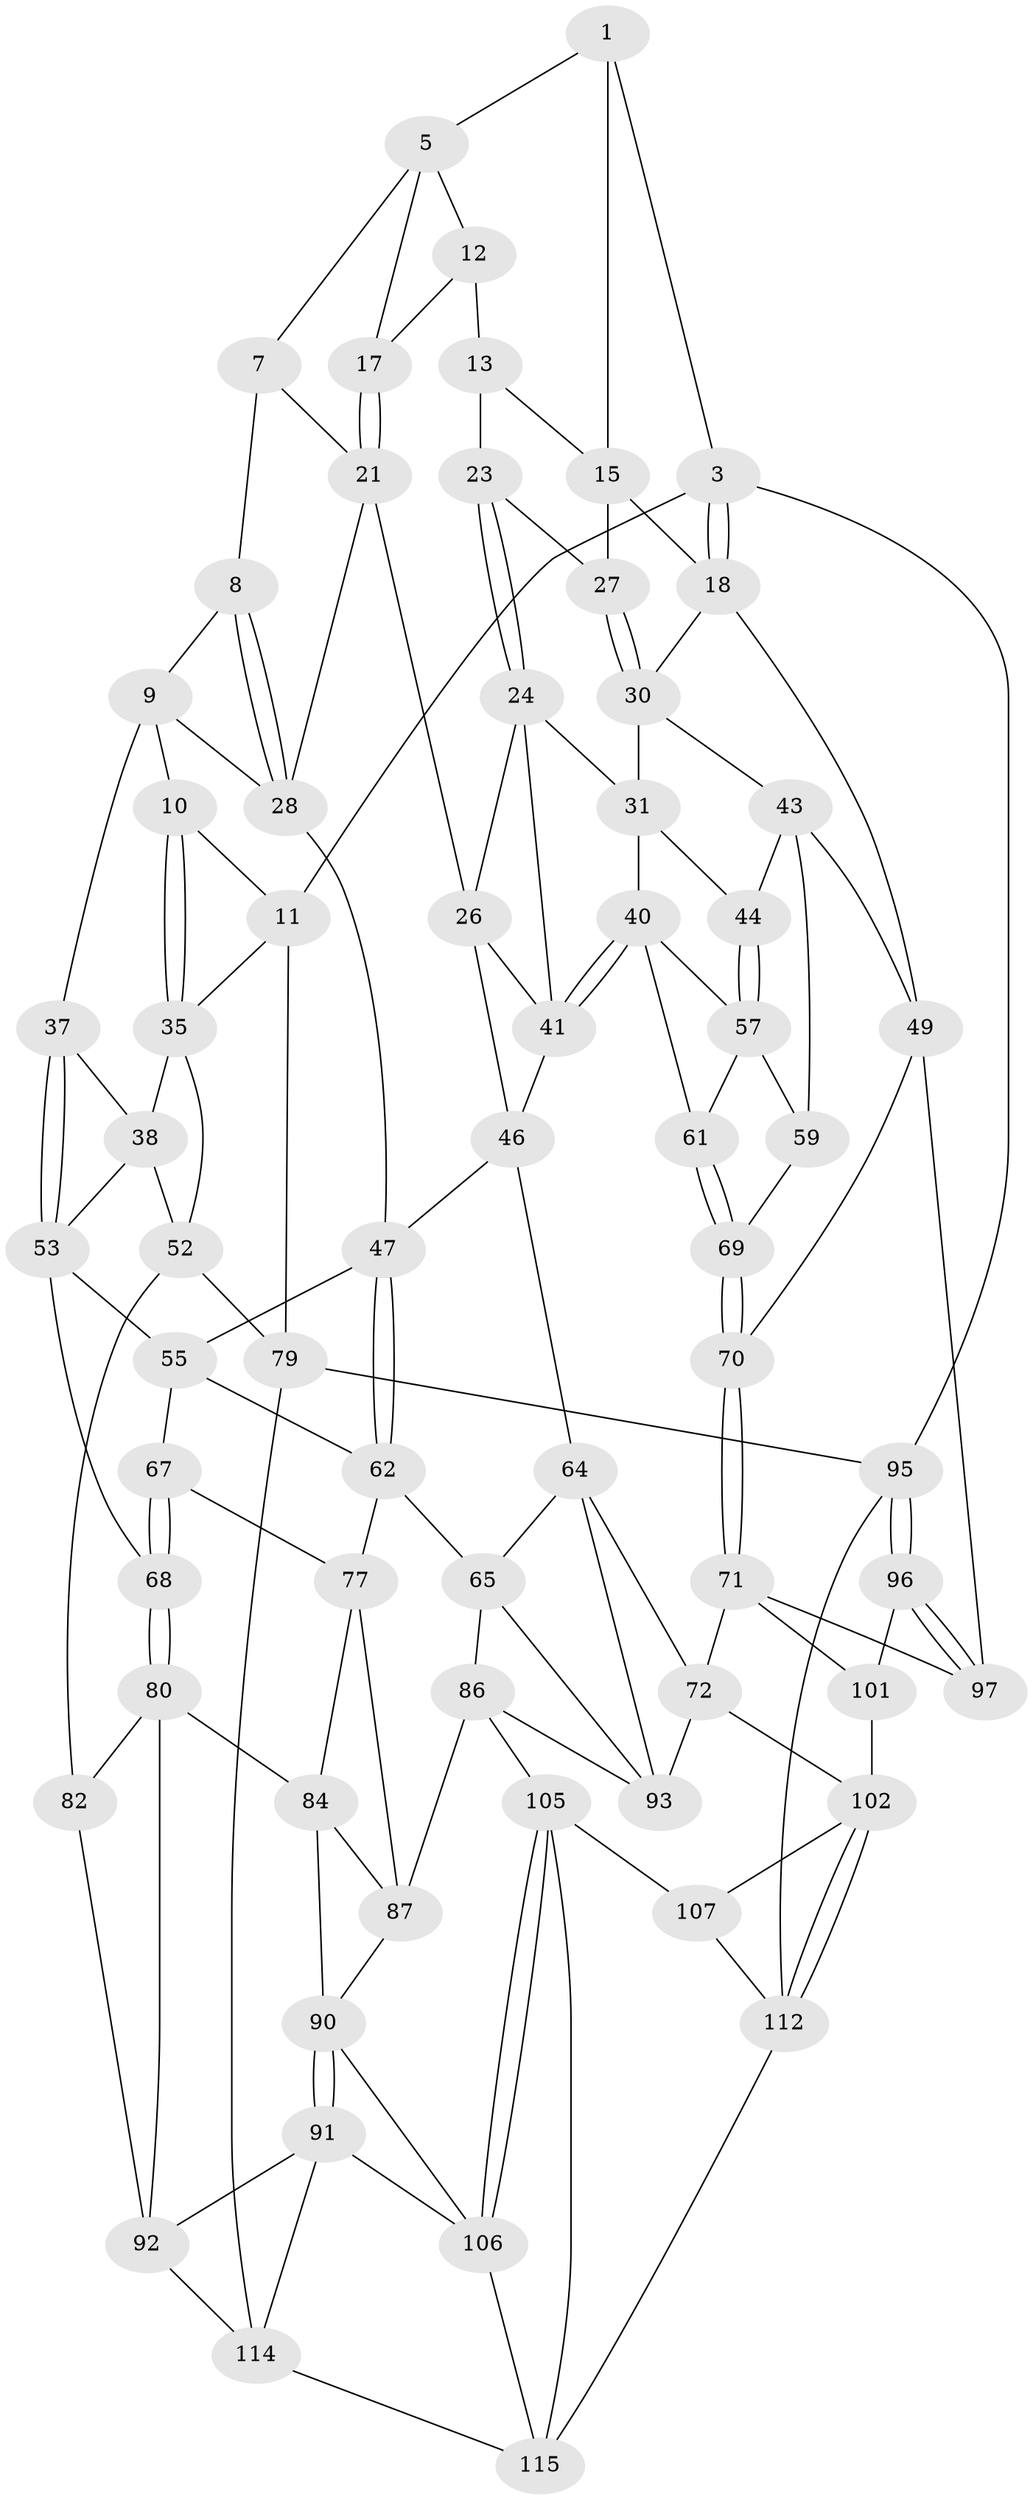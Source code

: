 // original degree distribution, {3: 0.01680672268907563, 5: 0.5210084033613446, 6: 0.2184873949579832, 4: 0.24369747899159663}
// Generated by graph-tools (version 1.1) at 2025/42/03/06/25 10:42:32]
// undirected, 68 vertices, 145 edges
graph export_dot {
graph [start="1"]
  node [color=gray90,style=filled];
  1 [pos="+0.4836030855253229+0",super="+2"];
  3 [pos="+1+0",super="+4"];
  5 [pos="+0.4904817212331111+0",super="+6"];
  7 [pos="+0.39557755075995654+0.09380201374607472"];
  8 [pos="+0.3238285171677801+0.11836318310848769"];
  9 [pos="+0.2156539110386547+0.12178699343709998",super="+34"];
  10 [pos="+0.21526240341659184+0.12168821702945941"];
  11 [pos="+0.19536354277384238+0.07391265494873588",super="+29"];
  12 [pos="+0.5527299951824206+0.009145151961460506",super="+16"];
  13 [pos="+0.6433119138240683+0.07115130248041356",super="+14"];
  15 [pos="+0.8012730107795554+0",super="+20"];
  17 [pos="+0.551313395429032+0.23272586188690766"];
  18 [pos="+1+0.17557257815956412",super="+19"];
  21 [pos="+0.5509110664340421+0.2362952792744894",super="+22"];
  23 [pos="+0.7537721737965153+0.12256474448002286"];
  24 [pos="+0.6778026588947639+0.2501366031704391",super="+25"];
  26 [pos="+0.5567938197373185+0.23849243574708964",super="+45"];
  27 [pos="+0.8552825158916577+0.2177163595175603"];
  28 [pos="+0.48145794987003854+0.28134127516834045",super="+33"];
  30 [pos="+0.8686804411668203+0.2810552771925926",super="+32"];
  31 [pos="+0.7246347322704298+0.2811398632109154",super="+39"];
  35 [pos="+0.1672497454586406+0.23061752353811613",super="+36"];
  37 [pos="+0.3064589309707393+0.3523894182578815"];
  38 [pos="+0.1940599850273515+0.31434939810051254",super="+51"];
  40 [pos="+0.6969612793260561+0.46364071964479153",super="+58"];
  41 [pos="+0.684547268376221+0.46545138115011736",super="+42"];
  43 [pos="+0.8837775697128105+0.34559659308045976",super="+50"];
  44 [pos="+0.8347807475048308+0.40183235350620117"];
  46 [pos="+0.5501734912886111+0.44171969444966197",super="+56"];
  47 [pos="+0.49691752190452226+0.4383013064483434",super="+48"];
  49 [pos="+1+0.47091507447792286",super="+75"];
  52 [pos="+0+0.49312912420133614",super="+78"];
  53 [pos="+0.3119499606088784+0.4563130052426823",super="+54"];
  55 [pos="+0.3714766479974676+0.4612490633970279",super="+63"];
  57 [pos="+0.8273839318222457+0.45233490402855625",super="+60"];
  59 [pos="+0.924630177709719+0.5060188319160183"];
  61 [pos="+0.7917939928194832+0.5844898291251402"];
  62 [pos="+0.4811859083382859+0.5546935848404582",super="+66"];
  64 [pos="+0.6054359697617506+0.5918937422613746",super="+73"];
  65 [pos="+0.5317312722520512+0.6037313736179404",super="+85"];
  67 [pos="+0.3431617195424579+0.5543622704062146"];
  68 [pos="+0.23130156314109843+0.5489610935514581"];
  69 [pos="+0.8121208777734796+0.653373322720841",super="+74"];
  70 [pos="+0.8098143015193333+0.665297109823229",super="+76"];
  71 [pos="+0.790817682463239+0.6922513096194356",super="+100"];
  72 [pos="+0.7864202524569733+0.6936344368952292",super="+98"];
  77 [pos="+0.40607706934052457+0.6116907613220888",super="+83"];
  79 [pos="+0+1"];
  80 [pos="+0.21844139308959873+0.5720000401379094",super="+81"];
  82 [pos="+0+0.6547115765442106"];
  84 [pos="+0.27866718261613405+0.6241256804199807",super="+89"];
  86 [pos="+0.4708297543152954+0.7773770174853252",super="+104"];
  87 [pos="+0.4617770816291396+0.7800441682986313",super="+88"];
  90 [pos="+0.31976128930968173+0.8091777529903261",super="+94"];
  91 [pos="+0.29300945072576623+0.8214284453150876",super="+111"];
  92 [pos="+0.2797239708211477+0.8236183543669934",super="+109"];
  93 [pos="+0.6043861846782248+0.7452777819677708",super="+99"];
  95 [pos="+1+1",super="+119"];
  96 [pos="+1+0.8508619165928047",super="+118"];
  97 [pos="+1+0.8050670222054306"];
  101 [pos="+0.8828600339472997+0.8931998009400042"];
  102 [pos="+0.7698083404341955+0.9391478924404592",super="+103"];
  105 [pos="+0.5621802387386289+0.8753200007574585",super="+108"];
  106 [pos="+0.4371915117915954+0.9294801211394355",super="+110"];
  107 [pos="+0.6502951723797048+0.901054609038113"];
  112 [pos="+0.6884404288314591+1",super="+113"];
  114 [pos="+0.12149248396607376+1",super="+117"];
  115 [pos="+0.5347642101842179+1",super="+116"];
  1 -- 5;
  1 -- 3;
  1 -- 15;
  3 -- 18;
  3 -- 18;
  3 -- 95;
  3 -- 11 [weight=2];
  5 -- 12;
  5 -- 17;
  5 -- 7;
  7 -- 8;
  7 -- 21;
  8 -- 9;
  8 -- 28;
  8 -- 28;
  9 -- 10;
  9 -- 37;
  9 -- 28;
  10 -- 11;
  10 -- 35;
  10 -- 35;
  11 -- 35;
  11 -- 79;
  12 -- 13 [weight=2];
  12 -- 17;
  13 -- 15;
  13 -- 23;
  15 -- 27;
  15 -- 18;
  17 -- 21;
  17 -- 21;
  18 -- 49;
  18 -- 30;
  21 -- 26;
  21 -- 28;
  23 -- 24;
  23 -- 24;
  23 -- 27;
  24 -- 31;
  24 -- 26;
  24 -- 41;
  26 -- 46;
  26 -- 41;
  27 -- 30;
  27 -- 30;
  28 -- 47;
  30 -- 31;
  30 -- 43;
  31 -- 40;
  31 -- 44;
  35 -- 38;
  35 -- 52;
  37 -- 38;
  37 -- 53;
  37 -- 53;
  38 -- 52;
  38 -- 53;
  40 -- 41;
  40 -- 41;
  40 -- 57;
  40 -- 61;
  41 -- 46;
  43 -- 44;
  43 -- 49;
  43 -- 59;
  44 -- 57;
  44 -- 57;
  46 -- 47;
  46 -- 64;
  47 -- 62;
  47 -- 62;
  47 -- 55;
  49 -- 70;
  49 -- 97;
  52 -- 82;
  52 -- 79;
  53 -- 55;
  53 -- 68;
  55 -- 67;
  55 -- 62;
  57 -- 59;
  57 -- 61;
  59 -- 69;
  61 -- 69;
  61 -- 69;
  62 -- 65;
  62 -- 77;
  64 -- 65;
  64 -- 72;
  64 -- 93;
  65 -- 93;
  65 -- 86;
  67 -- 68;
  67 -- 68;
  67 -- 77;
  68 -- 80;
  68 -- 80;
  69 -- 70 [weight=2];
  69 -- 70;
  70 -- 71;
  70 -- 71;
  71 -- 72;
  71 -- 97;
  71 -- 101;
  72 -- 93;
  72 -- 102;
  77 -- 84;
  77 -- 87;
  79 -- 95;
  79 -- 114;
  80 -- 84;
  80 -- 82;
  80 -- 92;
  82 -- 92;
  84 -- 90;
  84 -- 87;
  86 -- 87;
  86 -- 105;
  86 -- 93;
  87 -- 90;
  90 -- 91;
  90 -- 91;
  90 -- 106;
  91 -- 92;
  91 -- 114;
  91 -- 106;
  92 -- 114;
  95 -- 96 [weight=2];
  95 -- 96;
  95 -- 112;
  96 -- 97;
  96 -- 97;
  96 -- 101;
  101 -- 102;
  102 -- 112;
  102 -- 112;
  102 -- 107;
  105 -- 106;
  105 -- 106;
  105 -- 115;
  105 -- 107;
  106 -- 115;
  107 -- 112;
  112 -- 115;
  114 -- 115;
}
